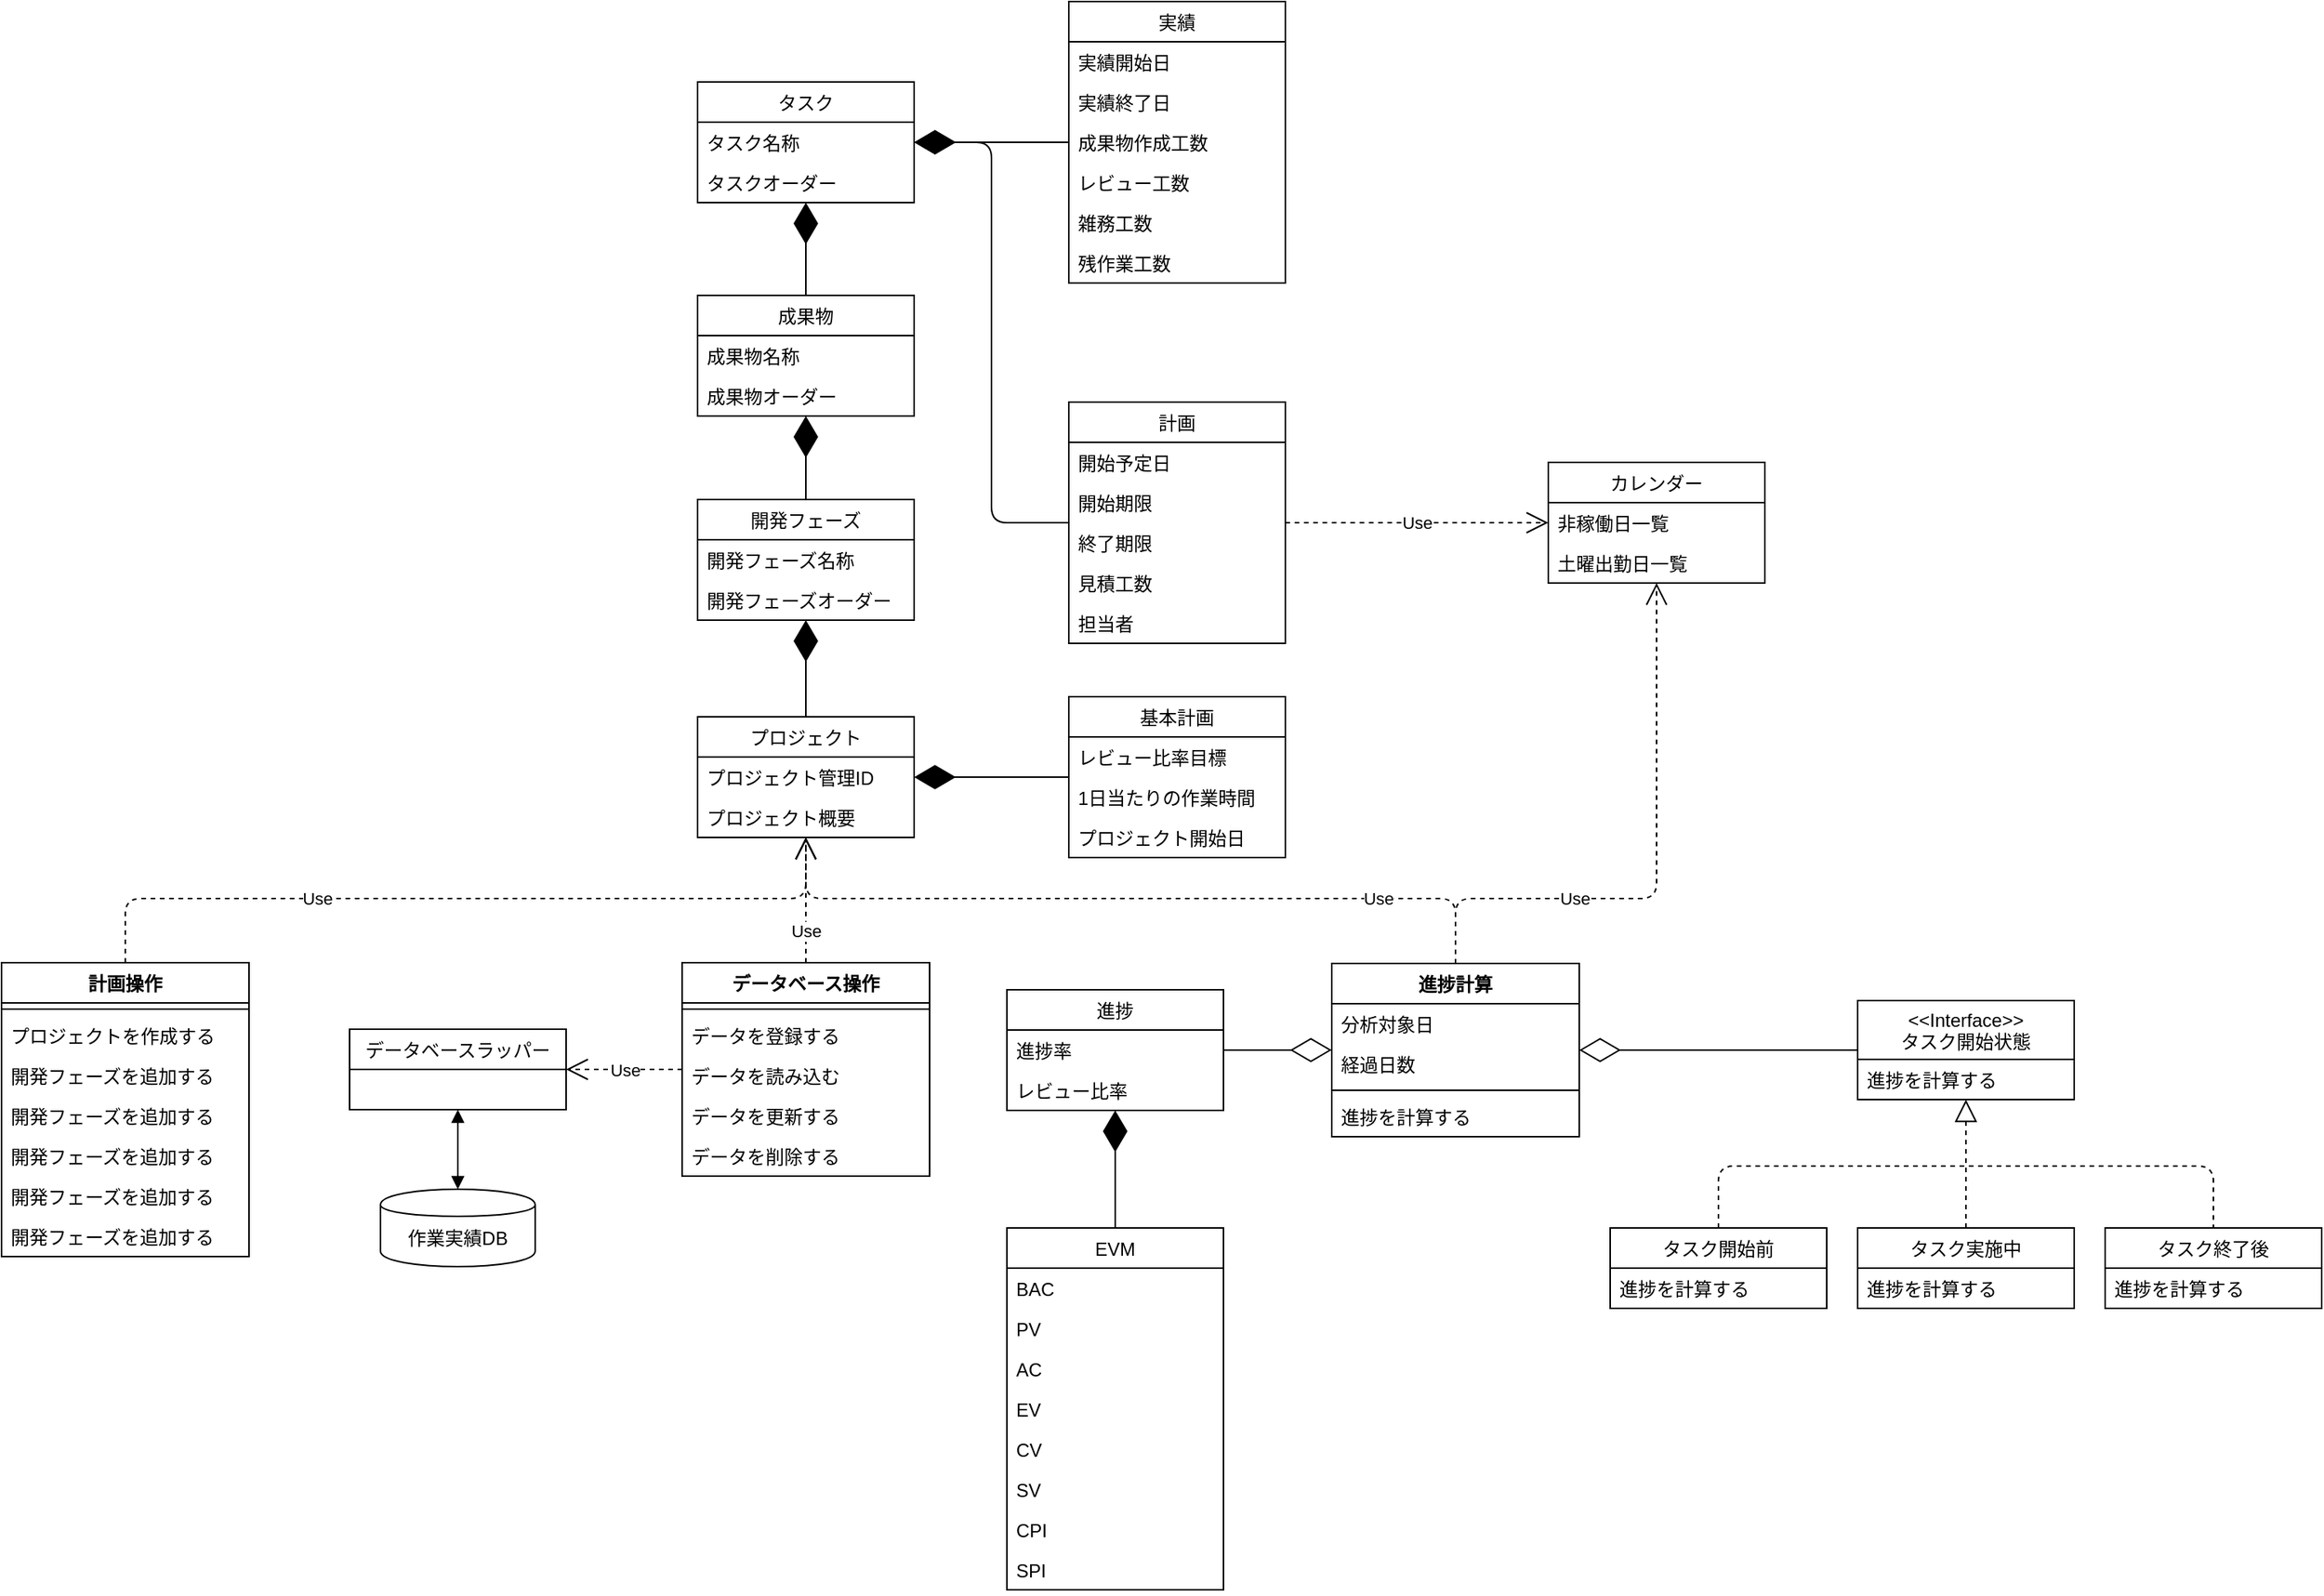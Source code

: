 <mxfile version="12.1.0" type="github" pages="1"><diagram name="Model" id="6133507b-19e7-1e82-6fc7-422aa6c4b21f"><mxGraphModel dx="1662" dy="713" grid="1" gridSize="10" guides="1" tooltips="1" connect="1" arrows="1" fold="1" page="1" pageScale="1" pageWidth="1100" pageHeight="850" background="#ffffff" math="0" shadow="0"><root><mxCell id="0"/><mxCell id="1" parent="0"/><mxCell id="YS7jXnzH4SYwE2Nfzc_T-8" value="プロジェクト" style="swimlane;fontStyle=0;childLayout=stackLayout;horizontal=1;startSize=26;fillColor=none;horizontalStack=0;resizeParent=1;resizeParentMax=0;resizeLast=0;collapsible=1;marginBottom=0;" parent="1" vertex="1"><mxGeometry x="540" y="492.5" width="140" height="78" as="geometry"><mxRectangle x="40" y="482.5" width="100" height="26" as="alternateBounds"/></mxGeometry></mxCell><mxCell id="YS7jXnzH4SYwE2Nfzc_T-12" value="プロジェクト管理ID" style="text;strokeColor=none;fillColor=none;align=left;verticalAlign=top;spacingLeft=4;spacingRight=4;overflow=hidden;rotatable=0;points=[[0,0.5],[1,0.5]];portConstraint=eastwest;" parent="YS7jXnzH4SYwE2Nfzc_T-8" vertex="1"><mxGeometry y="26" width="140" height="26" as="geometry"/></mxCell><mxCell id="YS7jXnzH4SYwE2Nfzc_T-9" value="プロジェクト概要" style="text;strokeColor=none;fillColor=none;align=left;verticalAlign=top;spacingLeft=4;spacingRight=4;overflow=hidden;rotatable=0;points=[[0,0.5],[1,0.5]];portConstraint=eastwest;" parent="YS7jXnzH4SYwE2Nfzc_T-8" vertex="1"><mxGeometry y="52" width="140" height="26" as="geometry"/></mxCell><mxCell id="YS7jXnzH4SYwE2Nfzc_T-17" value="開発フェーズ" style="swimlane;fontStyle=0;childLayout=stackLayout;horizontal=1;startSize=26;fillColor=none;horizontalStack=0;resizeParent=1;resizeParentMax=0;resizeLast=0;collapsible=1;marginBottom=0;" parent="1" vertex="1"><mxGeometry x="540" y="352" width="140" height="78" as="geometry"><mxRectangle x="40" y="250" width="100" height="26" as="alternateBounds"/></mxGeometry></mxCell><mxCell id="CpHP9AjJNsW5kXT8bqml-134" value="開発フェーズ名称" style="text;strokeColor=none;fillColor=none;align=left;verticalAlign=top;spacingLeft=4;spacingRight=4;overflow=hidden;rotatable=0;points=[[0,0.5],[1,0.5]];portConstraint=eastwest;" vertex="1" parent="YS7jXnzH4SYwE2Nfzc_T-17"><mxGeometry y="26" width="140" height="26" as="geometry"/></mxCell><mxCell id="YS7jXnzH4SYwE2Nfzc_T-18" value="開発フェーズオーダー" style="text;strokeColor=none;fillColor=none;align=left;verticalAlign=top;spacingLeft=4;spacingRight=4;overflow=hidden;rotatable=0;points=[[0,0.5],[1,0.5]];portConstraint=eastwest;" parent="YS7jXnzH4SYwE2Nfzc_T-17" vertex="1"><mxGeometry y="52" width="140" height="26" as="geometry"/></mxCell><mxCell id="YS7jXnzH4SYwE2Nfzc_T-21" value="成果物" style="swimlane;fontStyle=0;childLayout=stackLayout;horizontal=1;startSize=26;fillColor=none;horizontalStack=0;resizeParent=1;resizeParentMax=0;resizeLast=0;collapsible=1;marginBottom=0;" parent="1" vertex="1"><mxGeometry x="540" y="220" width="140" height="78" as="geometry"><mxRectangle x="40" y="220" width="70" height="26" as="alternateBounds"/></mxGeometry></mxCell><mxCell id="YS7jXnzH4SYwE2Nfzc_T-22" value="成果物名称" style="text;strokeColor=none;fillColor=none;align=left;verticalAlign=top;spacingLeft=4;spacingRight=4;overflow=hidden;rotatable=0;points=[[0,0.5],[1,0.5]];portConstraint=eastwest;" parent="YS7jXnzH4SYwE2Nfzc_T-21" vertex="1"><mxGeometry y="26" width="140" height="26" as="geometry"/></mxCell><mxCell id="CpHP9AjJNsW5kXT8bqml-137" value="成果物オーダー" style="text;strokeColor=none;fillColor=none;align=left;verticalAlign=top;spacingLeft=4;spacingRight=4;overflow=hidden;rotatable=0;points=[[0,0.5],[1,0.5]];portConstraint=eastwest;" vertex="1" parent="YS7jXnzH4SYwE2Nfzc_T-21"><mxGeometry y="52" width="140" height="26" as="geometry"/></mxCell><mxCell id="YS7jXnzH4SYwE2Nfzc_T-25" value="タスク" style="swimlane;fontStyle=0;childLayout=stackLayout;horizontal=1;startSize=26;fillColor=none;horizontalStack=0;resizeParent=1;resizeParentMax=0;resizeLast=0;collapsible=1;marginBottom=0;" parent="1" vertex="1"><mxGeometry x="540" y="82" width="140" height="78" as="geometry"><mxRectangle x="40" y="110" width="70" height="26" as="alternateBounds"/></mxGeometry></mxCell><mxCell id="YS7jXnzH4SYwE2Nfzc_T-26" value="タスク名称" style="text;strokeColor=none;fillColor=none;align=left;verticalAlign=top;spacingLeft=4;spacingRight=4;overflow=hidden;rotatable=0;points=[[0,0.5],[1,0.5]];portConstraint=eastwest;" parent="YS7jXnzH4SYwE2Nfzc_T-25" vertex="1"><mxGeometry y="26" width="140" height="26" as="geometry"/></mxCell><mxCell id="CpHP9AjJNsW5kXT8bqml-136" value="タスクオーダー" style="text;strokeColor=none;fillColor=none;align=left;verticalAlign=top;spacingLeft=4;spacingRight=4;overflow=hidden;rotatable=0;points=[[0,0.5],[1,0.5]];portConstraint=eastwest;" vertex="1" parent="YS7jXnzH4SYwE2Nfzc_T-25"><mxGeometry y="52" width="140" height="26" as="geometry"/></mxCell><mxCell id="YS7jXnzH4SYwE2Nfzc_T-30" value="計画" style="swimlane;fontStyle=0;childLayout=stackLayout;horizontal=1;startSize=26;fillColor=none;horizontalStack=0;resizeParent=1;resizeParentMax=0;resizeLast=0;collapsible=1;marginBottom=0;" parent="1" vertex="1"><mxGeometry x="780" y="289" width="140" height="156" as="geometry"><mxRectangle x="240" y="200" width="60" height="26" as="alternateBounds"/></mxGeometry></mxCell><mxCell id="YS7jXnzH4SYwE2Nfzc_T-31" value="開始予定日" style="text;strokeColor=none;fillColor=none;align=left;verticalAlign=top;spacingLeft=4;spacingRight=4;overflow=hidden;rotatable=0;points=[[0,0.5],[1,0.5]];portConstraint=eastwest;" parent="YS7jXnzH4SYwE2Nfzc_T-30" vertex="1"><mxGeometry y="26" width="140" height="26" as="geometry"/></mxCell><mxCell id="YS7jXnzH4SYwE2Nfzc_T-32" value="開始期限" style="text;strokeColor=none;fillColor=none;align=left;verticalAlign=top;spacingLeft=4;spacingRight=4;overflow=hidden;rotatable=0;points=[[0,0.5],[1,0.5]];portConstraint=eastwest;" parent="YS7jXnzH4SYwE2Nfzc_T-30" vertex="1"><mxGeometry y="52" width="140" height="26" as="geometry"/></mxCell><mxCell id="YS7jXnzH4SYwE2Nfzc_T-33" value="終了期限" style="text;strokeColor=none;fillColor=none;align=left;verticalAlign=top;spacingLeft=4;spacingRight=4;overflow=hidden;rotatable=0;points=[[0,0.5],[1,0.5]];portConstraint=eastwest;" parent="YS7jXnzH4SYwE2Nfzc_T-30" vertex="1"><mxGeometry y="78" width="140" height="26" as="geometry"/></mxCell><mxCell id="YS7jXnzH4SYwE2Nfzc_T-34" value="見積工数" style="text;strokeColor=none;fillColor=none;align=left;verticalAlign=top;spacingLeft=4;spacingRight=4;overflow=hidden;rotatable=0;points=[[0,0.5],[1,0.5]];portConstraint=eastwest;" parent="YS7jXnzH4SYwE2Nfzc_T-30" vertex="1"><mxGeometry y="104" width="140" height="26" as="geometry"/></mxCell><mxCell id="YS7jXnzH4SYwE2Nfzc_T-35" value="担当者" style="text;strokeColor=none;fillColor=none;align=left;verticalAlign=top;spacingLeft=4;spacingRight=4;overflow=hidden;rotatable=0;points=[[0,0.5],[1,0.5]];portConstraint=eastwest;" parent="YS7jXnzH4SYwE2Nfzc_T-30" vertex="1"><mxGeometry y="130" width="140" height="26" as="geometry"/></mxCell><mxCell id="YS7jXnzH4SYwE2Nfzc_T-36" value="実績" style="swimlane;fontStyle=0;childLayout=stackLayout;horizontal=1;startSize=26;fillColor=none;horizontalStack=0;resizeParent=1;resizeParentMax=0;resizeLast=0;collapsible=1;marginBottom=0;" parent="1" vertex="1"><mxGeometry x="780" y="30" width="140" height="182" as="geometry"><mxRectangle x="240" y="80" width="60" height="26" as="alternateBounds"/></mxGeometry></mxCell><mxCell id="YS7jXnzH4SYwE2Nfzc_T-37" value="実績開始日" style="text;strokeColor=none;fillColor=none;align=left;verticalAlign=top;spacingLeft=4;spacingRight=4;overflow=hidden;rotatable=0;points=[[0,0.5],[1,0.5]];portConstraint=eastwest;" parent="YS7jXnzH4SYwE2Nfzc_T-36" vertex="1"><mxGeometry y="26" width="140" height="26" as="geometry"/></mxCell><mxCell id="YS7jXnzH4SYwE2Nfzc_T-38" value="実績終了日" style="text;strokeColor=none;fillColor=none;align=left;verticalAlign=top;spacingLeft=4;spacingRight=4;overflow=hidden;rotatable=0;points=[[0,0.5],[1,0.5]];portConstraint=eastwest;" parent="YS7jXnzH4SYwE2Nfzc_T-36" vertex="1"><mxGeometry y="52" width="140" height="26" as="geometry"/></mxCell><mxCell id="YS7jXnzH4SYwE2Nfzc_T-39" value="成果物作成工数" style="text;strokeColor=none;fillColor=none;align=left;verticalAlign=top;spacingLeft=4;spacingRight=4;overflow=hidden;rotatable=0;points=[[0,0.5],[1,0.5]];portConstraint=eastwest;" parent="YS7jXnzH4SYwE2Nfzc_T-36" vertex="1"><mxGeometry y="78" width="140" height="26" as="geometry"/></mxCell><mxCell id="YS7jXnzH4SYwE2Nfzc_T-40" value="レビュー工数" style="text;strokeColor=none;fillColor=none;align=left;verticalAlign=top;spacingLeft=4;spacingRight=4;overflow=hidden;rotatable=0;points=[[0,0.5],[1,0.5]];portConstraint=eastwest;" parent="YS7jXnzH4SYwE2Nfzc_T-36" vertex="1"><mxGeometry y="104" width="140" height="26" as="geometry"/></mxCell><mxCell id="YS7jXnzH4SYwE2Nfzc_T-42" value="雑務工数" style="text;strokeColor=none;fillColor=none;align=left;verticalAlign=top;spacingLeft=4;spacingRight=4;overflow=hidden;rotatable=0;points=[[0,0.5],[1,0.5]];portConstraint=eastwest;" parent="YS7jXnzH4SYwE2Nfzc_T-36" vertex="1"><mxGeometry y="130" width="140" height="26" as="geometry"/></mxCell><mxCell id="YS7jXnzH4SYwE2Nfzc_T-43" value="残作業工数" style="text;strokeColor=none;fillColor=none;align=left;verticalAlign=top;spacingLeft=4;spacingRight=4;overflow=hidden;rotatable=0;points=[[0,0.5],[1,0.5]];portConstraint=eastwest;" parent="YS7jXnzH4SYwE2Nfzc_T-36" vertex="1"><mxGeometry y="156" width="140" height="26" as="geometry"/></mxCell><mxCell id="CpHP9AjJNsW5kXT8bqml-1" value="進捗" style="swimlane;fontStyle=0;childLayout=stackLayout;horizontal=1;startSize=26;fillColor=none;horizontalStack=0;resizeParent=1;resizeParentMax=0;resizeLast=0;collapsible=1;marginBottom=0;" vertex="1" parent="1"><mxGeometry x="740" y="669" width="140" height="78" as="geometry"><mxRectangle x="540" y="631.5" width="80" height="26" as="alternateBounds"/></mxGeometry></mxCell><mxCell id="CpHP9AjJNsW5kXT8bqml-3" value="進捗率" style="text;strokeColor=none;fillColor=none;align=left;verticalAlign=top;spacingLeft=4;spacingRight=4;overflow=hidden;rotatable=0;points=[[0,0.5],[1,0.5]];portConstraint=eastwest;" vertex="1" parent="CpHP9AjJNsW5kXT8bqml-1"><mxGeometry y="26" width="140" height="26" as="geometry"/></mxCell><mxCell id="CpHP9AjJNsW5kXT8bqml-4" value="レビュー比率" style="text;strokeColor=none;fillColor=none;align=left;verticalAlign=top;spacingLeft=4;spacingRight=4;overflow=hidden;rotatable=0;points=[[0,0.5],[1,0.5]];portConstraint=eastwest;" vertex="1" parent="CpHP9AjJNsW5kXT8bqml-1"><mxGeometry y="52" width="140" height="26" as="geometry"/></mxCell><mxCell id="CpHP9AjJNsW5kXT8bqml-6" value="EVM" style="swimlane;fontStyle=0;childLayout=stackLayout;horizontal=1;startSize=26;fillColor=none;horizontalStack=0;resizeParent=1;resizeParentMax=0;resizeLast=0;collapsible=1;marginBottom=0;" vertex="1" parent="1"><mxGeometry x="740" y="823" width="140" height="234" as="geometry"><mxRectangle x="540" y="761.5" width="60" height="26" as="alternateBounds"/></mxGeometry></mxCell><mxCell id="CpHP9AjJNsW5kXT8bqml-7" value="BAC" style="text;strokeColor=none;fillColor=none;align=left;verticalAlign=top;spacingLeft=4;spacingRight=4;overflow=hidden;rotatable=0;points=[[0,0.5],[1,0.5]];portConstraint=eastwest;" vertex="1" parent="CpHP9AjJNsW5kXT8bqml-6"><mxGeometry y="26" width="140" height="26" as="geometry"/></mxCell><mxCell id="CpHP9AjJNsW5kXT8bqml-8" value="PV" style="text;strokeColor=none;fillColor=none;align=left;verticalAlign=top;spacingLeft=4;spacingRight=4;overflow=hidden;rotatable=0;points=[[0,0.5],[1,0.5]];portConstraint=eastwest;" vertex="1" parent="CpHP9AjJNsW5kXT8bqml-6"><mxGeometry y="52" width="140" height="26" as="geometry"/></mxCell><mxCell id="CpHP9AjJNsW5kXT8bqml-9" value="AC" style="text;strokeColor=none;fillColor=none;align=left;verticalAlign=top;spacingLeft=4;spacingRight=4;overflow=hidden;rotatable=0;points=[[0,0.5],[1,0.5]];portConstraint=eastwest;" vertex="1" parent="CpHP9AjJNsW5kXT8bqml-6"><mxGeometry y="78" width="140" height="26" as="geometry"/></mxCell><mxCell id="CpHP9AjJNsW5kXT8bqml-10" value="EV" style="text;strokeColor=none;fillColor=none;align=left;verticalAlign=top;spacingLeft=4;spacingRight=4;overflow=hidden;rotatable=0;points=[[0,0.5],[1,0.5]];portConstraint=eastwest;" vertex="1" parent="CpHP9AjJNsW5kXT8bqml-6"><mxGeometry y="104" width="140" height="26" as="geometry"/></mxCell><mxCell id="CpHP9AjJNsW5kXT8bqml-11" value="CV" style="text;strokeColor=none;fillColor=none;align=left;verticalAlign=top;spacingLeft=4;spacingRight=4;overflow=hidden;rotatable=0;points=[[0,0.5],[1,0.5]];portConstraint=eastwest;" vertex="1" parent="CpHP9AjJNsW5kXT8bqml-6"><mxGeometry y="130" width="140" height="26" as="geometry"/></mxCell><mxCell id="CpHP9AjJNsW5kXT8bqml-12" value="SV" style="text;strokeColor=none;fillColor=none;align=left;verticalAlign=top;spacingLeft=4;spacingRight=4;overflow=hidden;rotatable=0;points=[[0,0.5],[1,0.5]];portConstraint=eastwest;" vertex="1" parent="CpHP9AjJNsW5kXT8bqml-6"><mxGeometry y="156" width="140" height="26" as="geometry"/></mxCell><mxCell id="CpHP9AjJNsW5kXT8bqml-13" value="CPI" style="text;strokeColor=none;fillColor=none;align=left;verticalAlign=top;spacingLeft=4;spacingRight=4;overflow=hidden;rotatable=0;points=[[0,0.5],[1,0.5]];portConstraint=eastwest;" vertex="1" parent="CpHP9AjJNsW5kXT8bqml-6"><mxGeometry y="182" width="140" height="26" as="geometry"/></mxCell><mxCell id="CpHP9AjJNsW5kXT8bqml-14" value="SPI" style="text;strokeColor=none;fillColor=none;align=left;verticalAlign=top;spacingLeft=4;spacingRight=4;overflow=hidden;rotatable=0;points=[[0,0.5],[1,0.5]];portConstraint=eastwest;" vertex="1" parent="CpHP9AjJNsW5kXT8bqml-6"><mxGeometry y="208" width="140" height="26" as="geometry"/></mxCell><mxCell id="CpHP9AjJNsW5kXT8bqml-15" value="カレンダー" style="swimlane;fontStyle=0;childLayout=stackLayout;horizontal=1;startSize=26;fillColor=none;horizontalStack=0;resizeParent=1;resizeParentMax=0;resizeLast=0;collapsible=1;marginBottom=0;" vertex="1" parent="1"><mxGeometry x="1090" y="328" width="140" height="78" as="geometry"><mxRectangle x="430" y="131" width="90" height="26" as="alternateBounds"/></mxGeometry></mxCell><mxCell id="YS7jXnzH4SYwE2Nfzc_T-15" value="非稼働日一覧" style="text;strokeColor=none;fillColor=none;align=left;verticalAlign=top;spacingLeft=4;spacingRight=4;overflow=hidden;rotatable=0;points=[[0,0.5],[1,0.5]];portConstraint=eastwest;" parent="CpHP9AjJNsW5kXT8bqml-15" vertex="1"><mxGeometry y="26" width="140" height="26" as="geometry"/></mxCell><mxCell id="YS7jXnzH4SYwE2Nfzc_T-14" value="土曜出勤日一覧" style="text;strokeColor=none;fillColor=none;align=left;verticalAlign=top;spacingLeft=4;spacingRight=4;overflow=hidden;rotatable=0;points=[[0,0.5],[1,0.5]];portConstraint=eastwest;" parent="CpHP9AjJNsW5kXT8bqml-15" vertex="1"><mxGeometry y="52" width="140" height="26" as="geometry"/></mxCell><mxCell id="CpHP9AjJNsW5kXT8bqml-19" value="" style="endArrow=diamondThin;endFill=1;endSize=24;html=1;exitX=0.5;exitY=0;exitDx=0;exitDy=0;entryX=0.5;entryY=1;entryDx=0;entryDy=0;" edge="1" parent="1" source="YS7jXnzH4SYwE2Nfzc_T-8" target="YS7jXnzH4SYwE2Nfzc_T-17"><mxGeometry width="160" relative="1" as="geometry"><mxPoint x="570" y="330" as="sourcePoint"/><mxPoint x="610" y="310" as="targetPoint"/></mxGeometry></mxCell><mxCell id="CpHP9AjJNsW5kXT8bqml-21" value="" style="endArrow=diamondThin;endFill=1;endSize=24;html=1;exitX=0.5;exitY=0;exitDx=0;exitDy=0;entryX=0.5;entryY=1;entryDx=0;entryDy=0;" edge="1" parent="1" source="YS7jXnzH4SYwE2Nfzc_T-17" target="YS7jXnzH4SYwE2Nfzc_T-21"><mxGeometry width="160" relative="1" as="geometry"><mxPoint x="609" y="706" as="sourcePoint"/><mxPoint x="560" y="450" as="targetPoint"/></mxGeometry></mxCell><mxCell id="CpHP9AjJNsW5kXT8bqml-22" value="" style="endArrow=diamondThin;endFill=1;endSize=24;html=1;exitX=0.5;exitY=0;exitDx=0;exitDy=0;entryX=0.5;entryY=1;entryDx=0;entryDy=0;" edge="1" parent="1" source="YS7jXnzH4SYwE2Nfzc_T-21" target="YS7jXnzH4SYwE2Nfzc_T-25"><mxGeometry width="160" relative="1" as="geometry"><mxPoint x="780" y="853" as="sourcePoint"/><mxPoint x="620" y="530" as="targetPoint"/></mxGeometry></mxCell><mxCell id="CpHP9AjJNsW5kXT8bqml-23" value="" style="endArrow=diamondThin;endFill=1;endSize=24;html=1;exitX=0;exitY=0.5;exitDx=0;exitDy=0;entryX=1;entryY=0.5;entryDx=0;entryDy=0;" edge="1" parent="1" source="YS7jXnzH4SYwE2Nfzc_T-30" target="YS7jXnzH4SYwE2Nfzc_T-25"><mxGeometry width="160" relative="1" as="geometry"><mxPoint x="750" y="653" as="sourcePoint"/><mxPoint x="690" y="829" as="targetPoint"/><Array as="points"><mxPoint x="730" y="367"/><mxPoint x="730" y="121"/></Array></mxGeometry></mxCell><mxCell id="CpHP9AjJNsW5kXT8bqml-24" value="" style="endArrow=diamondThin;endFill=1;endSize=24;html=1;entryX=1;entryY=0.5;entryDx=0;entryDy=0;exitX=0;exitY=0.5;exitDx=0;exitDy=0;" edge="1" parent="1" source="YS7jXnzH4SYwE2Nfzc_T-36" target="YS7jXnzH4SYwE2Nfzc_T-25"><mxGeometry width="160" relative="1" as="geometry"><mxPoint x="520" y="1063" as="sourcePoint"/><mxPoint x="710" y="873" as="targetPoint"/></mxGeometry></mxCell><mxCell id="CpHP9AjJNsW5kXT8bqml-25" value="" style="endArrow=diamondThin;endFill=1;endSize=24;html=1;entryX=1;entryY=0.5;entryDx=0;entryDy=0;exitX=0;exitY=0.5;exitDx=0;exitDy=0;" edge="1" parent="1" source="CpHP9AjJNsW5kXT8bqml-28" target="YS7jXnzH4SYwE2Nfzc_T-8"><mxGeometry width="160" relative="1" as="geometry"><mxPoint x="540" y="1013" as="sourcePoint"/><mxPoint x="800" y="473" as="targetPoint"/></mxGeometry></mxCell><mxCell id="CpHP9AjJNsW5kXT8bqml-27" value="" style="endArrow=diamondThin;endFill=1;endSize=24;html=1;entryX=0.5;entryY=1;entryDx=0;entryDy=0;exitX=0.5;exitY=0;exitDx=0;exitDy=0;" edge="1" parent="1" source="CpHP9AjJNsW5kXT8bqml-6" target="CpHP9AjJNsW5kXT8bqml-1"><mxGeometry width="160" relative="1" as="geometry"><mxPoint x="990" y="512" as="sourcePoint"/><mxPoint x="1110" y="588" as="targetPoint"/></mxGeometry></mxCell><mxCell id="CpHP9AjJNsW5kXT8bqml-28" value="基本計画" style="swimlane;fontStyle=0;childLayout=stackLayout;horizontal=1;startSize=26;fillColor=none;horizontalStack=0;resizeParent=1;resizeParentMax=0;resizeLast=0;collapsible=1;marginBottom=0;" vertex="1" parent="1"><mxGeometry x="780" y="479.5" width="140" height="104" as="geometry"><mxRectangle x="240" y="482.5" width="130" height="26" as="alternateBounds"/></mxGeometry></mxCell><mxCell id="YS7jXnzH4SYwE2Nfzc_T-16" value="レビュー比率目標" style="text;strokeColor=none;fillColor=none;align=left;verticalAlign=top;spacingLeft=4;spacingRight=4;overflow=hidden;rotatable=0;points=[[0,0.5],[1,0.5]];portConstraint=eastwest;" parent="CpHP9AjJNsW5kXT8bqml-28" vertex="1"><mxGeometry y="26" width="140" height="26" as="geometry"/></mxCell><mxCell id="YS7jXnzH4SYwE2Nfzc_T-10" value="1日当たりの作業時間" style="text;strokeColor=none;fillColor=none;align=left;verticalAlign=top;spacingLeft=4;spacingRight=4;overflow=hidden;rotatable=0;points=[[0,0.5],[1,0.5]];portConstraint=eastwest;" parent="CpHP9AjJNsW5kXT8bqml-28" vertex="1"><mxGeometry y="52" width="140" height="26" as="geometry"/></mxCell><mxCell id="YS7jXnzH4SYwE2Nfzc_T-13" value="プロジェクト開始日" style="text;strokeColor=none;fillColor=none;align=left;verticalAlign=top;spacingLeft=4;spacingRight=4;overflow=hidden;rotatable=0;points=[[0,0.5],[1,0.5]];portConstraint=eastwest;" parent="CpHP9AjJNsW5kXT8bqml-28" vertex="1"><mxGeometry y="78" width="140" height="26" as="geometry"/></mxCell><mxCell id="CpHP9AjJNsW5kXT8bqml-32" value="Use" style="endArrow=open;endSize=12;dashed=1;html=1;exitX=0.5;exitY=0;exitDx=0;exitDy=0;entryX=0.5;entryY=1;entryDx=0;entryDy=0;" edge="1" parent="1" source="CpHP9AjJNsW5kXT8bqml-49" target="YS7jXnzH4SYwE2Nfzc_T-8"><mxGeometry x="-0.633" width="160" relative="1" as="geometry"><mxPoint x="1060" y="583" as="sourcePoint"/><mxPoint x="590" y="520" as="targetPoint"/><Array as="points"><mxPoint x="1030" y="610"/><mxPoint x="610" y="610"/></Array><mxPoint as="offset"/></mxGeometry></mxCell><mxCell id="CpHP9AjJNsW5kXT8bqml-35" value="Use" style="endArrow=open;endSize=12;dashed=1;html=1;entryX=0;entryY=0.5;entryDx=0;entryDy=0;exitX=1;exitY=0.5;exitDx=0;exitDy=0;" edge="1" parent="1" source="YS7jXnzH4SYwE2Nfzc_T-30" target="CpHP9AjJNsW5kXT8bqml-15"><mxGeometry width="160" relative="1" as="geometry"><mxPoint x="990" y="603" as="sourcePoint"/><mxPoint x="1180" y="483" as="targetPoint"/></mxGeometry></mxCell><mxCell id="CpHP9AjJNsW5kXT8bqml-49" value="進捗計算" style="swimlane;fontStyle=1;align=center;verticalAlign=top;childLayout=stackLayout;horizontal=1;startSize=26;horizontalStack=0;resizeParent=1;resizeParentMax=0;resizeLast=0;collapsible=1;marginBottom=0;" vertex="1" parent="1"><mxGeometry x="950" y="652" width="160" height="112" as="geometry"><mxRectangle x="700" y="632" width="80" height="26" as="alternateBounds"/></mxGeometry></mxCell><mxCell id="CpHP9AjJNsW5kXT8bqml-2" value="分析対象日" style="text;strokeColor=none;fillColor=none;align=left;verticalAlign=top;spacingLeft=4;spacingRight=4;overflow=hidden;rotatable=0;points=[[0,0.5],[1,0.5]];portConstraint=eastwest;" vertex="1" parent="CpHP9AjJNsW5kXT8bqml-49"><mxGeometry y="26" width="160" height="26" as="geometry"/></mxCell><mxCell id="CpHP9AjJNsW5kXT8bqml-38" value="経過日数" style="text;strokeColor=none;fillColor=none;align=left;verticalAlign=top;spacingLeft=4;spacingRight=4;overflow=hidden;rotatable=0;points=[[0,0.5],[1,0.5]];portConstraint=eastwest;" vertex="1" parent="CpHP9AjJNsW5kXT8bqml-49"><mxGeometry y="52" width="160" height="26" as="geometry"/></mxCell><mxCell id="CpHP9AjJNsW5kXT8bqml-51" value="" style="line;strokeWidth=1;fillColor=none;align=left;verticalAlign=middle;spacingTop=-1;spacingLeft=3;spacingRight=3;rotatable=0;labelPosition=right;points=[];portConstraint=eastwest;" vertex="1" parent="CpHP9AjJNsW5kXT8bqml-49"><mxGeometry y="78" width="160" height="8" as="geometry"/></mxCell><mxCell id="CpHP9AjJNsW5kXT8bqml-52" value="進捗を計算する" style="text;strokeColor=none;fillColor=none;align=left;verticalAlign=top;spacingLeft=4;spacingRight=4;overflow=hidden;rotatable=0;points=[[0,0.5],[1,0.5]];portConstraint=eastwest;" vertex="1" parent="CpHP9AjJNsW5kXT8bqml-49"><mxGeometry y="86" width="160" height="26" as="geometry"/></mxCell><object label="&lt;&lt;Interface&gt;&gt;&#10;タスク開始状態" id="CpHP9AjJNsW5kXT8bqml-55"><mxCell style="swimlane;fontStyle=0;childLayout=stackLayout;horizontal=1;startSize=38;fillColor=none;horizontalStack=0;resizeParent=1;resizeParentMax=0;resizeLast=0;collapsible=1;marginBottom=0;" vertex="1" parent="1"><mxGeometry x="1290" y="676" width="140" height="64" as="geometry"><mxRectangle x="790" y="353" width="190" height="38" as="alternateBounds"/></mxGeometry></mxCell></object><mxCell id="CpHP9AjJNsW5kXT8bqml-56" value="進捗を計算する" style="text;strokeColor=none;fillColor=none;align=left;verticalAlign=top;spacingLeft=4;spacingRight=4;overflow=hidden;rotatable=0;points=[[0,0.5],[1,0.5]];portConstraint=eastwest;" vertex="1" parent="CpHP9AjJNsW5kXT8bqml-55"><mxGeometry y="38" width="140" height="26" as="geometry"/></mxCell><mxCell id="CpHP9AjJNsW5kXT8bqml-73" value="" style="endArrow=diamondThin;endFill=0;endSize=24;html=1;entryX=0;entryY=0.5;entryDx=0;entryDy=0;exitX=1;exitY=0.5;exitDx=0;exitDy=0;" edge="1" parent="1" source="CpHP9AjJNsW5kXT8bqml-1" target="CpHP9AjJNsW5kXT8bqml-49"><mxGeometry width="160" relative="1" as="geometry"><mxPoint x="1000" y="748" as="sourcePoint"/><mxPoint x="1160" y="748" as="targetPoint"/></mxGeometry></mxCell><mxCell id="CpHP9AjJNsW5kXT8bqml-74" value="タスク開始前" style="swimlane;fontStyle=0;childLayout=stackLayout;horizontal=1;startSize=26;fillColor=none;horizontalStack=0;resizeParent=1;resizeParentMax=0;resizeLast=0;collapsible=1;marginBottom=0;" vertex="1" parent="1"><mxGeometry x="1130" y="823" width="140" height="52" as="geometry"><mxRectangle x="630" y="467" width="100" height="26" as="alternateBounds"/></mxGeometry></mxCell><mxCell id="CpHP9AjJNsW5kXT8bqml-88" value="進捗を計算する" style="text;strokeColor=none;fillColor=none;align=left;verticalAlign=top;spacingLeft=4;spacingRight=4;overflow=hidden;rotatable=0;points=[[0,0.5],[1,0.5]];portConstraint=eastwest;" vertex="1" parent="CpHP9AjJNsW5kXT8bqml-74"><mxGeometry y="26" width="140" height="26" as="geometry"/></mxCell><mxCell id="CpHP9AjJNsW5kXT8bqml-86" value="" style="endArrow=diamondThin;endFill=0;endSize=24;html=1;entryX=1;entryY=0.5;entryDx=0;entryDy=0;exitX=0;exitY=0.5;exitDx=0;exitDy=0;" edge="1" parent="1" source="CpHP9AjJNsW5kXT8bqml-55" target="CpHP9AjJNsW5kXT8bqml-49"><mxGeometry width="160" relative="1" as="geometry"><mxPoint x="1219.5" y="732.5" as="sourcePoint"/><mxPoint x="1219.5" y="673.5" as="targetPoint"/></mxGeometry></mxCell><mxCell id="CpHP9AjJNsW5kXT8bqml-89" value="タスク実施中" style="swimlane;fontStyle=0;childLayout=stackLayout;horizontal=1;startSize=26;fillColor=none;horizontalStack=0;resizeParent=1;resizeParentMax=0;resizeLast=0;collapsible=1;marginBottom=0;" vertex="1" parent="1"><mxGeometry x="1290" y="823" width="140" height="52" as="geometry"><mxRectangle x="790" y="467" width="100" height="26" as="alternateBounds"/></mxGeometry></mxCell><mxCell id="CpHP9AjJNsW5kXT8bqml-90" value="進捗を計算する" style="text;strokeColor=none;fillColor=none;align=left;verticalAlign=top;spacingLeft=4;spacingRight=4;overflow=hidden;rotatable=0;points=[[0,0.5],[1,0.5]];portConstraint=eastwest;" vertex="1" parent="CpHP9AjJNsW5kXT8bqml-89"><mxGeometry y="26" width="140" height="26" as="geometry"/></mxCell><mxCell id="CpHP9AjJNsW5kXT8bqml-91" value="タスク終了後" style="swimlane;fontStyle=0;childLayout=stackLayout;horizontal=1;startSize=26;fillColor=none;horizontalStack=0;resizeParent=1;resizeParentMax=0;resizeLast=0;collapsible=1;marginBottom=0;" vertex="1" parent="1"><mxGeometry x="1450" y="823" width="140" height="52" as="geometry"><mxRectangle x="950" y="467" width="100" height="26" as="alternateBounds"/></mxGeometry></mxCell><mxCell id="CpHP9AjJNsW5kXT8bqml-92" value="進捗を計算する" style="text;strokeColor=none;fillColor=none;align=left;verticalAlign=top;spacingLeft=4;spacingRight=4;overflow=hidden;rotatable=0;points=[[0,0.5],[1,0.5]];portConstraint=eastwest;" vertex="1" parent="CpHP9AjJNsW5kXT8bqml-91"><mxGeometry y="26" width="140" height="26" as="geometry"/></mxCell><mxCell id="CpHP9AjJNsW5kXT8bqml-95" value="" style="endArrow=block;dashed=1;endFill=0;endSize=12;html=1;exitX=0.5;exitY=0;exitDx=0;exitDy=0;entryX=0.5;entryY=1;entryDx=0;entryDy=0;" edge="1" parent="1" source="CpHP9AjJNsW5kXT8bqml-89" target="CpHP9AjJNsW5kXT8bqml-55"><mxGeometry width="160" relative="1" as="geometry"><mxPoint x="1250" y="900" as="sourcePoint"/><mxPoint x="1360" y="743" as="targetPoint"/></mxGeometry></mxCell><mxCell id="CpHP9AjJNsW5kXT8bqml-96" value="" style="endArrow=none;dashed=1;html=1;exitX=0.5;exitY=0;exitDx=0;exitDy=0;entryX=0.5;entryY=0;entryDx=0;entryDy=0;" edge="1" parent="1" source="CpHP9AjJNsW5kXT8bqml-74" target="CpHP9AjJNsW5kXT8bqml-91"><mxGeometry width="50" height="50" relative="1" as="geometry"><mxPoint x="1200" y="784" as="sourcePoint"/><mxPoint x="1550" y="783" as="targetPoint"/><Array as="points"><mxPoint x="1200" y="783"/><mxPoint x="1520" y="783"/></Array></mxGeometry></mxCell><mxCell id="CpHP9AjJNsW5kXT8bqml-97" value="Use" style="endArrow=open;endSize=12;dashed=1;html=1;exitX=0.5;exitY=0;exitDx=0;exitDy=0;entryX=0.5;entryY=1;entryDx=0;entryDy=0;" edge="1" parent="1" source="CpHP9AjJNsW5kXT8bqml-49" target="CpHP9AjJNsW5kXT8bqml-15"><mxGeometry x="-0.367" width="160" relative="1" as="geometry"><mxPoint x="1042.5" y="652.5" as="sourcePoint"/><mxPoint x="1158" y="538" as="targetPoint"/><Array as="points"><mxPoint x="1030" y="610"/><mxPoint x="1160" y="610"/></Array><mxPoint as="offset"/></mxGeometry></mxCell><mxCell id="CpHP9AjJNsW5kXT8bqml-98" value="データベースラッパー" style="swimlane;fontStyle=0;childLayout=stackLayout;horizontal=1;startSize=26;fillColor=none;horizontalStack=0;resizeParent=1;resizeParentMax=0;resizeLast=0;collapsible=1;marginBottom=0;" vertex="1" parent="1"><mxGeometry x="315" y="694.5" width="140" height="52" as="geometry"><mxRectangle x="315" y="651.5" width="150" height="26" as="alternateBounds"/></mxGeometry></mxCell><mxCell id="CpHP9AjJNsW5kXT8bqml-108" value="Use" style="endArrow=open;endSize=12;dashed=1;html=1;entryX=0.5;entryY=1;entryDx=0;entryDy=0;exitX=0.5;exitY=0;exitDx=0;exitDy=0;" edge="1" parent="1" source="CpHP9AjJNsW5kXT8bqml-119" target="YS7jXnzH4SYwE2Nfzc_T-8"><mxGeometry x="-0.469" width="160" relative="1" as="geometry"><mxPoint x="610" y="652" as="sourcePoint"/><mxPoint x="750" y="740" as="targetPoint"/><mxPoint y="1" as="offset"/></mxGeometry></mxCell><mxCell id="CpHP9AjJNsW5kXT8bqml-110" value="Use" style="endArrow=open;endSize=12;dashed=1;html=1;entryX=1;entryY=0.5;entryDx=0;entryDy=0;exitX=0;exitY=0.5;exitDx=0;exitDy=0;" edge="1" parent="1" source="CpHP9AjJNsW5kXT8bqml-119" target="CpHP9AjJNsW5kXT8bqml-98"><mxGeometry width="160" relative="1" as="geometry"><mxPoint x="610" y="782" as="sourcePoint"/><mxPoint x="700" y="617.5" as="targetPoint"/></mxGeometry></mxCell><mxCell id="CpHP9AjJNsW5kXT8bqml-116" value="" style="endArrow=block;startArrow=block;endFill=1;startFill=1;html=1;entryX=0.5;entryY=1;entryDx=0;entryDy=0;exitX=0.5;exitY=0;exitDx=0;exitDy=0;" edge="1" parent="1" source="CpHP9AjJNsW5kXT8bqml-111" target="CpHP9AjJNsW5kXT8bqml-98"><mxGeometry width="160" relative="1" as="geometry"><mxPoint x="540" y="1210" as="sourcePoint"/><mxPoint x="700" y="1210" as="targetPoint"/></mxGeometry></mxCell><mxCell id="CpHP9AjJNsW5kXT8bqml-118" value="" style="group" vertex="1" connectable="0" parent="1"><mxGeometry x="335" y="798" width="100" height="50" as="geometry"/></mxCell><mxCell id="CpHP9AjJNsW5kXT8bqml-144" value="" style="group;fontStyle=1" vertex="1" connectable="0" parent="CpHP9AjJNsW5kXT8bqml-118"><mxGeometry width="100" height="50" as="geometry"/></mxCell><mxCell id="CpHP9AjJNsW5kXT8bqml-111" value="" style="shape=cylinder;whiteSpace=wrap;html=1;boundedLbl=1;backgroundOutline=1;" vertex="1" parent="CpHP9AjJNsW5kXT8bqml-144"><mxGeometry width="100" height="50" as="geometry"/></mxCell><mxCell id="CpHP9AjJNsW5kXT8bqml-117" value="作業実績DB" style="text;align=center;fontStyle=0;verticalAlign=middle;spacingLeft=3;spacingRight=3;strokeColor=none;rotatable=0;points=[[0,0.5],[1,0.5]];portConstraint=eastwest;" vertex="1" parent="CpHP9AjJNsW5kXT8bqml-144"><mxGeometry x="10" y="18" width="80" height="26" as="geometry"/></mxCell><mxCell id="CpHP9AjJNsW5kXT8bqml-119" value="データベース操作" style="swimlane;fontStyle=1;align=center;verticalAlign=top;childLayout=stackLayout;horizontal=1;startSize=26;horizontalStack=0;resizeParent=1;resizeParentMax=0;resizeLast=0;collapsible=1;marginBottom=0;" vertex="1" parent="1"><mxGeometry x="530" y="651.5" width="160" height="138" as="geometry"><mxRectangle x="530" y="651.5" width="80" height="26" as="alternateBounds"/></mxGeometry></mxCell><mxCell id="CpHP9AjJNsW5kXT8bqml-122" value="" style="line;strokeWidth=1;fillColor=none;align=left;verticalAlign=middle;spacingTop=-1;spacingLeft=3;spacingRight=3;rotatable=0;labelPosition=right;points=[];portConstraint=eastwest;" vertex="1" parent="CpHP9AjJNsW5kXT8bqml-119"><mxGeometry y="26" width="160" height="8" as="geometry"/></mxCell><mxCell id="CpHP9AjJNsW5kXT8bqml-120" value="データを登録する" style="text;strokeColor=none;fillColor=none;align=left;verticalAlign=top;spacingLeft=4;spacingRight=4;overflow=hidden;rotatable=0;points=[[0,0.5],[1,0.5]];portConstraint=eastwest;" vertex="1" parent="CpHP9AjJNsW5kXT8bqml-119"><mxGeometry y="34" width="160" height="26" as="geometry"/></mxCell><mxCell id="CpHP9AjJNsW5kXT8bqml-121" value="データを読み込む" style="text;strokeColor=none;fillColor=none;align=left;verticalAlign=top;spacingLeft=4;spacingRight=4;overflow=hidden;rotatable=0;points=[[0,0.5],[1,0.5]];portConstraint=eastwest;" vertex="1" parent="CpHP9AjJNsW5kXT8bqml-119"><mxGeometry y="60" width="160" height="26" as="geometry"/></mxCell><mxCell id="CpHP9AjJNsW5kXT8bqml-128" value="データを更新する" style="text;strokeColor=none;fillColor=none;align=left;verticalAlign=top;spacingLeft=4;spacingRight=4;overflow=hidden;rotatable=0;points=[[0,0.5],[1,0.5]];portConstraint=eastwest;" vertex="1" parent="CpHP9AjJNsW5kXT8bqml-119"><mxGeometry y="86" width="160" height="26" as="geometry"/></mxCell><mxCell id="CpHP9AjJNsW5kXT8bqml-127" value="データを削除する" style="text;strokeColor=none;fillColor=none;align=left;verticalAlign=top;spacingLeft=4;spacingRight=4;overflow=hidden;rotatable=0;points=[[0,0.5],[1,0.5]];portConstraint=eastwest;" vertex="1" parent="CpHP9AjJNsW5kXT8bqml-119"><mxGeometry y="112" width="160" height="26" as="geometry"/></mxCell><mxCell id="CpHP9AjJNsW5kXT8bqml-129" value="計画操作" style="swimlane;fontStyle=1;align=center;verticalAlign=top;childLayout=stackLayout;horizontal=1;startSize=26;horizontalStack=0;resizeParent=1;resizeParentMax=0;resizeLast=0;collapsible=1;marginBottom=0;" vertex="1" parent="1"><mxGeometry x="90" y="651.5" width="160" height="190" as="geometry"><mxRectangle x="450" y="329" width="80" height="26" as="alternateBounds"/></mxGeometry></mxCell><mxCell id="CpHP9AjJNsW5kXT8bqml-132" value="" style="line;strokeWidth=1;fillColor=none;align=left;verticalAlign=middle;spacingTop=-1;spacingLeft=3;spacingRight=3;rotatable=0;labelPosition=right;points=[];portConstraint=eastwest;" vertex="1" parent="CpHP9AjJNsW5kXT8bqml-129"><mxGeometry y="26" width="160" height="8" as="geometry"/></mxCell><mxCell id="CpHP9AjJNsW5kXT8bqml-130" value="プロジェクトを作成する" style="text;strokeColor=none;fillColor=none;align=left;verticalAlign=top;spacingLeft=4;spacingRight=4;overflow=hidden;rotatable=0;points=[[0,0.5],[1,0.5]];portConstraint=eastwest;" vertex="1" parent="CpHP9AjJNsW5kXT8bqml-129"><mxGeometry y="34" width="160" height="26" as="geometry"/></mxCell><mxCell id="CpHP9AjJNsW5kXT8bqml-139" value="開発フェーズを追加する" style="text;strokeColor=none;fillColor=none;align=left;verticalAlign=top;spacingLeft=4;spacingRight=4;overflow=hidden;rotatable=0;points=[[0,0.5],[1,0.5]];portConstraint=eastwest;" vertex="1" parent="CpHP9AjJNsW5kXT8bqml-129"><mxGeometry y="60" width="160" height="26" as="geometry"/></mxCell><mxCell id="CpHP9AjJNsW5kXT8bqml-140" value="開発フェーズを追加する" style="text;strokeColor=none;fillColor=none;align=left;verticalAlign=top;spacingLeft=4;spacingRight=4;overflow=hidden;rotatable=0;points=[[0,0.5],[1,0.5]];portConstraint=eastwest;" vertex="1" parent="CpHP9AjJNsW5kXT8bqml-129"><mxGeometry y="86" width="160" height="26" as="geometry"/></mxCell><mxCell id="CpHP9AjJNsW5kXT8bqml-141" value="開発フェーズを追加する" style="text;strokeColor=none;fillColor=none;align=left;verticalAlign=top;spacingLeft=4;spacingRight=4;overflow=hidden;rotatable=0;points=[[0,0.5],[1,0.5]];portConstraint=eastwest;" vertex="1" parent="CpHP9AjJNsW5kXT8bqml-129"><mxGeometry y="112" width="160" height="26" as="geometry"/></mxCell><mxCell id="CpHP9AjJNsW5kXT8bqml-142" value="開発フェーズを追加する" style="text;strokeColor=none;fillColor=none;align=left;verticalAlign=top;spacingLeft=4;spacingRight=4;overflow=hidden;rotatable=0;points=[[0,0.5],[1,0.5]];portConstraint=eastwest;" vertex="1" parent="CpHP9AjJNsW5kXT8bqml-129"><mxGeometry y="138" width="160" height="26" as="geometry"/></mxCell><mxCell id="CpHP9AjJNsW5kXT8bqml-143" value="開発フェーズを追加する" style="text;strokeColor=none;fillColor=none;align=left;verticalAlign=top;spacingLeft=4;spacingRight=4;overflow=hidden;rotatable=0;points=[[0,0.5],[1,0.5]];portConstraint=eastwest;" vertex="1" parent="CpHP9AjJNsW5kXT8bqml-129"><mxGeometry y="164" width="160" height="26" as="geometry"/></mxCell><mxCell id="CpHP9AjJNsW5kXT8bqml-135" value="Use" style="endArrow=open;endSize=12;dashed=1;html=1;exitX=0.5;exitY=0;exitDx=0;exitDy=0;entryX=0.5;entryY=1;entryDx=0;entryDy=0;" edge="1" parent="1" source="CpHP9AjJNsW5kXT8bqml-129" target="YS7jXnzH4SYwE2Nfzc_T-8"><mxGeometry x="-0.367" width="160" relative="1" as="geometry"><mxPoint x="340" y="652" as="sourcePoint"/><mxPoint x="470" y="406" as="targetPoint"/><Array as="points"><mxPoint x="170" y="610"/><mxPoint x="610" y="610"/></Array><mxPoint as="offset"/></mxGeometry></mxCell></root></mxGraphModel></diagram></mxfile>